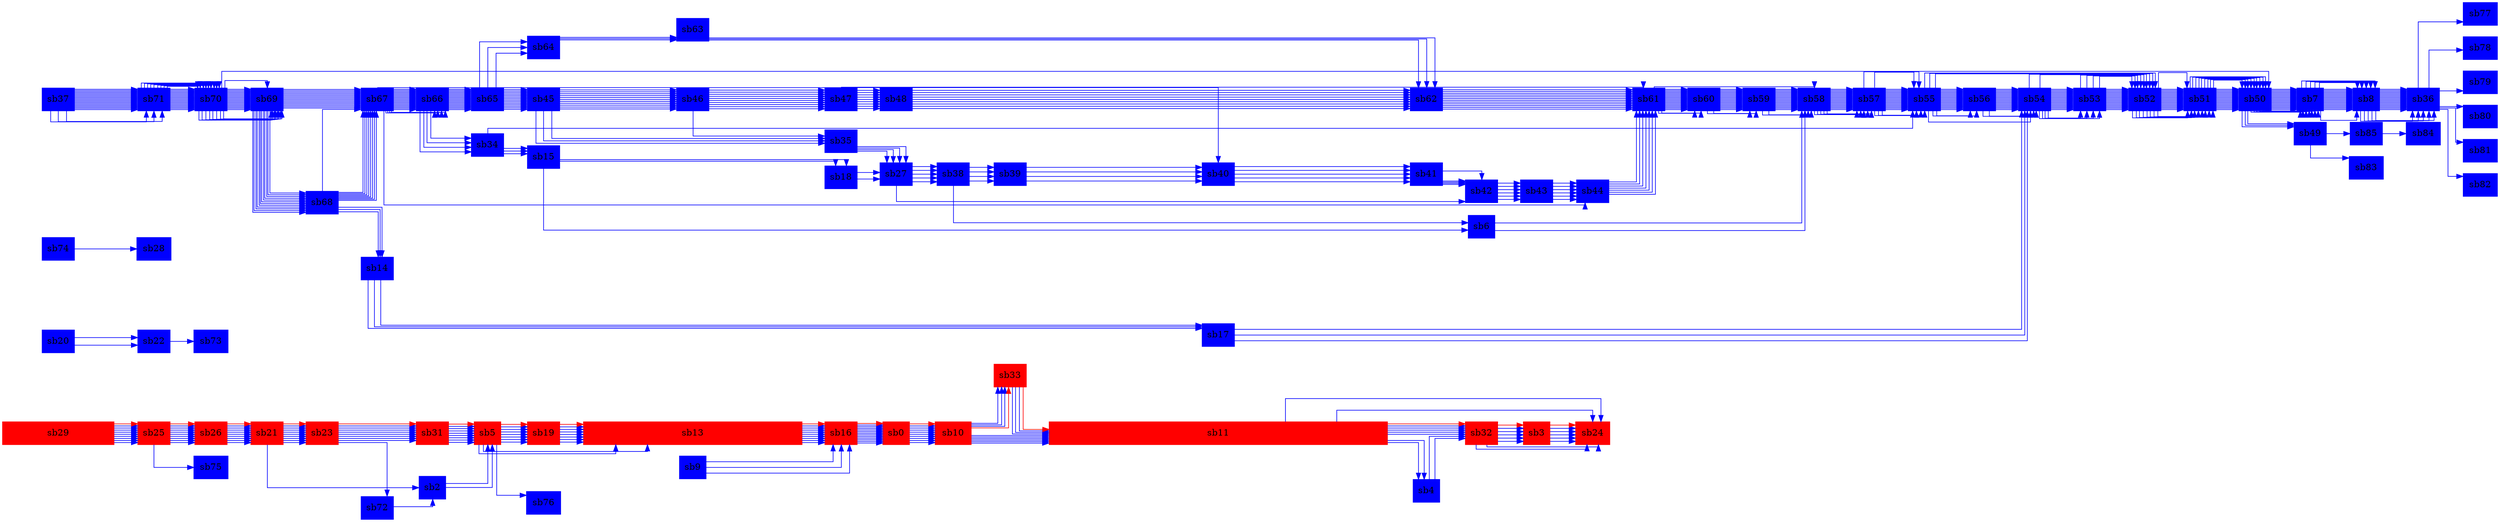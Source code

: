 digraph  {
orientation=lL;
overlap=false;
rankdir=LR;
rotate=landscape;
splines=ortho;
sb29 [color=red, shape=box, style=filled, width="2.446834969358425"];
sb25 [color=red, shape=box, style=filled, width="0.038360178606938196"];
sb26 [color=red, shape=box, style=filled, width="0.3856385921145398"];
sb75 [color=blue, shape=box, style=filled];
sb21 [color=red, shape=box, style=filled, width="0.025919156859554926"];
sb23 [color=red, shape=box, style=filled, width="0.016688721369560896"];
sb2 [color=blue, shape=box, style=filled, width="0.02337744273912179"];
sb31 [color=red, shape=box, style=filled, width="0.03207278051955095"];
sb72 [color=blue, shape=box, style=filled, width="0.018695337780429165"];
sb5 [color=red, shape=box, style=filled, width="0.015217202668257499"];
sb19 [color=red, shape=box, style=filled, width="0.01"];
sb13 [color=red, shape=box, style=filled, width="4.792034455953866"];
sb76 [color=blue, shape=box, style=filled];
sb16 [color=red, shape=box, style=filled, width="0.021103277473471085"];
sb0 [color=red, shape=box, style=filled, width="0.1012341594808106"];
sb10 [color=red, shape=box, style=filled, width="0.7928479490934072"];
sb33 [color=red, shape=box, style=filled, width="0.01"];
sb11 [color=red, shape=box, style=filled, width="7.409732451145218"];
sb32 [color=red, shape=box, style=filled, width="0.01"];
sb4 [color=blue, shape=box, style=filled, width="0.01"];
sb24 [color=red, shape=box, style=filled];
sb3 [color=red, shape=box, style=filled, width="0.1670511777572898"];
sb9 [color=blue, shape=box, style=filled, width="0.01"];
sb20 [color=blue, shape=box, style=filled, width="0.0331429759386807"];
sb22 [color=blue, shape=box, style=filled, width="0.13601551060252726"];
sb73 [color=blue, shape=box, style=filled];
sb74 [color=blue, shape=box, style=filled, width="0.014682104958692627"];
sb28 [color=blue, shape=box, style=filled];
sb37 [color=blue, shape=box, style=filled, width="0.01"];
sb71 [color=blue, shape=box, style=filled, width="0.01"];
sb70 [color=blue, shape=box, style=filled, width="0.028327096552596853"];
sb69 [color=blue, shape=box, style=filled, width="0.014815879386083846"];
sb50 [color=blue, shape=box, style=filled, width="0.01387945839434532"];
sb67 [color=blue, shape=box, style=filled, width="0.015484751523039934"];
sb68 [color=blue, shape=box, style=filled, width="0.010133774427391218"];
sb66 [color=blue, shape=box, style=filled, width="0.011739067556085832"];
sb40 [color=blue, shape=box, style=filled, width="0.011605293128694615"];
sb44 [color=blue, shape=box, style=filled, width="0.01"];
sb65 [color=blue, shape=box, style=filled, width="0.011471518701303397"];
sb34 [color=blue, shape=box, style=filled, width="0.011203969846520962"];
sb45 [color=blue, shape=box, style=filled, width="0.011605293128694615"];
sb64 [color=blue, shape=box, style=filled, width="0.011605293128694615"];
sb46 [color=blue, shape=box, style=filled, width="0.01"];
sb35 [color=blue, shape=box, style=filled, width="0.01200661641086827"];
sb47 [color=blue, shape=box, style=filled, width="0.012675488547824357"];
sb27 [color=blue, shape=box, style=filled, width="0.010936420991738525"];
sb38 [color=blue, shape=box, style=filled, width="0.010802646564347308"];
sb42 [color=blue, shape=box, style=filled, width="0.011070195419129743"];
sb39 [color=blue, shape=box, style=filled, width="0.010401323282173653"];
sb6 [color=blue, shape=box, style=filled, width="0.011203969846520962"];
sb41 [color=blue, shape=box, style=filled, width="0.01"];
sb43 [color=blue, shape=box, style=filled, width="0.01"];
sb61 [color=blue, shape=box, style=filled, width="0.010936420991738525"];
sb60 [color=blue, shape=box, style=filled, width="0.010267548854782435"];
sb58 [color=blue, shape=box, style=filled, width="0.010267548854782435"];
sb59 [color=blue, shape=box, style=filled, width="0.01"];
sb57 [color=blue, shape=box, style=filled, width="0.01"];
sb55 [color=blue, shape=box, style=filled, width="0.01695627022434333"];
sb56 [color=blue, shape=box, style=filled, width="0.01"];
sb52 [color=blue, shape=box, style=filled, width="0.010267548854782435"];
sb54 [color=blue, shape=box, style=filled, width="0.011203969846520962"];
sb53 [color=blue, shape=box, style=filled, width="0.01"];
sb51 [color=blue, shape=box, style=filled, width="0.01"];
sb7 [color=blue, shape=box, style=filled, width="0.012140390838259487"];
sb49 [color=blue, shape=box, style=filled, width="0.013076811829998012"];
sb8 [color=blue, shape=box, style=filled, width="0.010267548854782435"];
sb36 [color=blue, shape=box, style=filled, width="0.010267548854782435"];
sb77 [color=blue, shape=box, style=filled];
sb78 [color=blue, shape=box, style=filled];
sb79 [color=blue, shape=box, style=filled];
sb80 [color=blue, shape=box, style=filled];
sb81 [color=blue, shape=box, style=filled];
sb82 [color=blue, shape=box, style=filled];
sb14 [color=blue, shape=box, style=filled, width="0.03381184807563679"];
sb17 [color=blue, shape=box, style=filled, width="0.01"];
sb48 [color=blue, shape=box, style=filled, width="0.012943037402606794"];
sb62 [color=blue, shape=box, style=filled, width="0.01"];
sb15 [color=blue, shape=box, style=filled, width="0.012809262975215577"];
sb18 [color=blue, shape=box, style=filled, width="0.010267548854782435"];
sb63 [color=blue, shape=box, style=filled, width="0.01"];
sb83 [color=blue, shape=box, style=filled];
sb85 [color=blue, shape=box, style=filled, width="0.016822495796952112"];
sb84 [color=blue, shape=box, style=filled];
sb29 -> sb25  [color=blue, key=0];
sb29 -> sb25  [color=blue, key=1];
sb29 -> sb25  [color=blue, key=2];
sb29 -> sb25  [color=blue, key=3];
sb29 -> sb25  [color=blue, key=4];
sb29 -> sb25  [color=blue, key=5];
sb29 -> sb25  [color=blue, key=6];
sb29 -> sb25  [color=blue, key=7];
sb29 -> sb25  [color=blue, key=8];
sb29 -> sb25  [color=red, key=9];
sb25 -> sb26  [color=blue, key=0];
sb25 -> sb26  [color=blue, key=1];
sb25 -> sb26  [color=blue, key=2];
sb25 -> sb26  [color=blue, key=3];
sb25 -> sb26  [color=blue, key=4];
sb25 -> sb26  [color=blue, key=5];
sb25 -> sb26  [color=blue, key=6];
sb25 -> sb26  [color=blue, key=7];
sb25 -> sb26  [color=blue, key=8];
sb25 -> sb26  [color=red, key=9];
sb25 -> sb75  [color=blue, key=0];
sb26 -> sb21  [color=blue, key=0];
sb26 -> sb21  [color=blue, key=1];
sb26 -> sb21  [color=blue, key=2];
sb26 -> sb21  [color=blue, key=3];
sb26 -> sb21  [color=blue, key=4];
sb26 -> sb21  [color=blue, key=5];
sb26 -> sb21  [color=blue, key=6];
sb26 -> sb21  [color=blue, key=7];
sb26 -> sb21  [color=blue, key=8];
sb26 -> sb21  [color=red, key=9];
sb21 -> sb23  [color=blue, key=0];
sb21 -> sb23  [color=blue, key=1];
sb21 -> sb23  [color=blue, key=2];
sb21 -> sb23  [color=blue, key=3];
sb21 -> sb23  [color=blue, key=4];
sb21 -> sb23  [color=blue, key=5];
sb21 -> sb23  [color=blue, key=6];
sb21 -> sb23  [color=blue, key=7];
sb21 -> sb23  [color=blue, key=8];
sb21 -> sb23  [color=red, key=9];
sb21 -> sb2  [color=blue, key=0];
sb23 -> sb31  [color=blue, key=0];
sb23 -> sb31  [color=blue, key=1];
sb23 -> sb31  [color=blue, key=2];
sb23 -> sb31  [color=blue, key=3];
sb23 -> sb31  [color=blue, key=4];
sb23 -> sb31  [color=blue, key=5];
sb23 -> sb31  [color=blue, key=6];
sb23 -> sb31  [color=blue, key=7];
sb23 -> sb31  [color=red, key=8];
sb23 -> sb72  [color=blue, key=0];
sb2 -> sb5  [color=blue, key=0];
sb2 -> sb5  [color=blue, key=1];
sb31 -> sb5  [color=blue, key=0];
sb31 -> sb5  [color=blue, key=1];
sb31 -> sb5  [color=blue, key=2];
sb31 -> sb5  [color=blue, key=3];
sb31 -> sb5  [color=blue, key=4];
sb31 -> sb5  [color=blue, key=5];
sb31 -> sb5  [color=blue, key=6];
sb31 -> sb5  [color=blue, key=7];
sb31 -> sb5  [color=red, key=8];
sb72 -> sb2  [color=blue, key=0];
sb5 -> sb19  [color=blue, key=0];
sb5 -> sb19  [color=blue, key=1];
sb5 -> sb19  [color=blue, key=2];
sb5 -> sb19  [color=blue, key=3];
sb5 -> sb19  [color=blue, key=4];
sb5 -> sb19  [color=blue, key=5];
sb5 -> sb19  [color=blue, key=6];
sb5 -> sb19  [color=red, key=7];
sb5 -> sb13  [color=blue, key=0];
sb5 -> sb13  [color=blue, key=1];
sb5 -> sb76  [color=blue, key=0];
sb19 -> sb13  [color=blue, key=0];
sb19 -> sb13  [color=blue, key=1];
sb19 -> sb13  [color=blue, key=2];
sb19 -> sb13  [color=blue, key=3];
sb19 -> sb13  [color=blue, key=4];
sb19 -> sb13  [color=blue, key=5];
sb19 -> sb13  [color=blue, key=6];
sb19 -> sb13  [color=red, key=7];
sb13 -> sb16  [color=blue, key=0];
sb13 -> sb16  [color=blue, key=1];
sb13 -> sb16  [color=blue, key=2];
sb13 -> sb16  [color=blue, key=3];
sb13 -> sb16  [color=blue, key=4];
sb13 -> sb16  [color=blue, key=5];
sb13 -> sb16  [color=blue, key=6];
sb13 -> sb16  [color=blue, key=7];
sb13 -> sb16  [color=blue, key=8];
sb13 -> sb16  [color=red, key=9];
sb16 -> sb0  [color=blue, key=0];
sb16 -> sb0  [color=blue, key=1];
sb16 -> sb0  [color=blue, key=2];
sb16 -> sb0  [color=blue, key=3];
sb16 -> sb0  [color=blue, key=4];
sb16 -> sb0  [color=blue, key=5];
sb16 -> sb0  [color=blue, key=6];
sb16 -> sb0  [color=blue, key=7];
sb16 -> sb0  [color=blue, key=8];
sb16 -> sb0  [color=blue, key=9];
sb16 -> sb0  [color=blue, key=10];
sb16 -> sb0  [color=blue, key=11];
sb16 -> sb0  [color=red, key=12];
sb0 -> sb10  [color=blue, key=0];
sb0 -> sb10  [color=blue, key=1];
sb0 -> sb10  [color=blue, key=2];
sb0 -> sb10  [color=blue, key=3];
sb0 -> sb10  [color=blue, key=4];
sb0 -> sb10  [color=blue, key=5];
sb0 -> sb10  [color=blue, key=6];
sb0 -> sb10  [color=blue, key=7];
sb0 -> sb10  [color=blue, key=8];
sb0 -> sb10  [color=red, key=9];
sb10 -> sb33  [color=blue, key=0];
sb10 -> sb33  [color=blue, key=1];
sb10 -> sb33  [color=blue, key=2];
sb10 -> sb33  [color=red, key=3];
sb10 -> sb11  [color=blue, key=0];
sb10 -> sb11  [color=blue, key=1];
sb10 -> sb11  [color=blue, key=2];
sb10 -> sb11  [color=blue, key=3];
sb10 -> sb11  [color=blue, key=4];
sb10 -> sb11  [color=blue, key=5];
sb33 -> sb11  [color=blue, key=0];
sb33 -> sb11  [color=blue, key=1];
sb33 -> sb11  [color=blue, key=2];
sb33 -> sb11  [color=red, key=3];
sb11 -> sb32  [color=blue, key=0];
sb11 -> sb32  [color=blue, key=1];
sb11 -> sb32  [color=blue, key=2];
sb11 -> sb32  [color=blue, key=3];
sb11 -> sb32  [color=blue, key=4];
sb11 -> sb32  [color=red, key=5];
sb11 -> sb4  [color=blue, key=0];
sb11 -> sb4  [color=blue, key=1];
sb11 -> sb24  [color=blue, key=0];
sb11 -> sb24  [color=blue, key=1];
sb32 -> sb3  [color=blue, key=0];
sb32 -> sb3  [color=blue, key=1];
sb32 -> sb3  [color=blue, key=2];
sb32 -> sb3  [color=blue, key=3];
sb32 -> sb3  [color=blue, key=4];
sb32 -> sb3  [color=red, key=5];
sb32 -> sb24  [color=blue, key=0];
sb32 -> sb24  [color=blue, key=1];
sb4 -> sb32  [color=blue, key=0];
sb4 -> sb32  [color=blue, key=1];
sb3 -> sb24  [color=blue, key=0];
sb3 -> sb24  [color=blue, key=1];
sb3 -> sb24  [color=blue, key=2];
sb3 -> sb24  [color=blue, key=3];
sb3 -> sb24  [color=blue, key=4];
sb3 -> sb24  [color=red, key=5];
sb9 -> sb16  [color=blue, key=0];
sb9 -> sb16  [color=blue, key=1];
sb9 -> sb16  [color=blue, key=2];
sb20 -> sb22  [color=blue, key=0];
sb20 -> sb22  [color=blue, key=1];
sb22 -> sb73  [color=blue, key=0];
sb74 -> sb28  [color=blue, key=0];
sb37 -> sb71  [color=blue, key=0];
sb37 -> sb71  [color=blue, key=1];
sb37 -> sb71  [color=blue, key=2];
sb37 -> sb71  [color=blue, key=3];
sb37 -> sb71  [color=blue, key=4];
sb37 -> sb71  [color=blue, key=5];
sb37 -> sb71  [color=blue, key=6];
sb37 -> sb71  [color=blue, key=7];
sb37 -> sb71  [color=blue, key=8];
sb37 -> sb71  [color=blue, key=9];
sb37 -> sb71  [color=blue, key=10];
sb37 -> sb71  [color=blue, key=11];
sb37 -> sb71  [color=blue, key=12];
sb37 -> sb71  [color=blue, key=13];
sb37 -> sb71  [color=blue, key=14];
sb37 -> sb71  [color=blue, key=15];
sb37 -> sb71  [color=blue, key=16];
sb37 -> sb71  [color=blue, key=17];
sb37 -> sb71  [color=blue, key=18];
sb37 -> sb71  [color=blue, key=19];
sb71 -> sb70  [color=blue, key=0];
sb71 -> sb70  [color=blue, key=1];
sb71 -> sb70  [color=blue, key=2];
sb71 -> sb70  [color=blue, key=3];
sb71 -> sb70  [color=blue, key=4];
sb71 -> sb70  [color=blue, key=5];
sb71 -> sb70  [color=blue, key=6];
sb71 -> sb70  [color=blue, key=7];
sb71 -> sb70  [color=blue, key=8];
sb71 -> sb70  [color=blue, key=9];
sb71 -> sb70  [color=blue, key=10];
sb71 -> sb70  [color=blue, key=11];
sb71 -> sb70  [color=blue, key=12];
sb71 -> sb70  [color=blue, key=13];
sb71 -> sb70  [color=blue, key=14];
sb71 -> sb70  [color=blue, key=15];
sb71 -> sb70  [color=blue, key=16];
sb71 -> sb70  [color=blue, key=17];
sb71 -> sb70  [color=blue, key=18];
sb71 -> sb70  [color=blue, key=19];
sb71 -> sb70  [color=blue, key=20];
sb71 -> sb70  [color=blue, key=21];
sb71 -> sb70  [color=blue, key=22];
sb71 -> sb70  [color=blue, key=23];
sb71 -> sb70  [color=blue, key=24];
sb71 -> sb70  [color=blue, key=25];
sb70 -> sb69  [color=blue, key=0];
sb70 -> sb69  [color=blue, key=1];
sb70 -> sb69  [color=blue, key=2];
sb70 -> sb69  [color=blue, key=3];
sb70 -> sb69  [color=blue, key=4];
sb70 -> sb69  [color=blue, key=5];
sb70 -> sb69  [color=blue, key=6];
sb70 -> sb69  [color=blue, key=7];
sb70 -> sb69  [color=blue, key=8];
sb70 -> sb69  [color=blue, key=9];
sb70 -> sb69  [color=blue, key=10];
sb70 -> sb69  [color=blue, key=11];
sb70 -> sb69  [color=blue, key=12];
sb70 -> sb69  [color=blue, key=13];
sb70 -> sb69  [color=blue, key=14];
sb70 -> sb69  [color=blue, key=15];
sb70 -> sb69  [color=blue, key=16];
sb70 -> sb69  [color=blue, key=17];
sb70 -> sb69  [color=blue, key=18];
sb70 -> sb69  [color=blue, key=19];
sb70 -> sb69  [color=blue, key=20];
sb70 -> sb69  [color=blue, key=21];
sb70 -> sb69  [color=blue, key=22];
sb70 -> sb69  [color=blue, key=23];
sb70 -> sb69  [color=blue, key=24];
sb70 -> sb69  [color=blue, key=25];
sb70 -> sb50  [color=blue, key=0];
sb69 -> sb67  [color=blue, key=0];
sb69 -> sb67  [color=blue, key=1];
sb69 -> sb67  [color=blue, key=2];
sb69 -> sb67  [color=blue, key=3];
sb69 -> sb67  [color=blue, key=4];
sb69 -> sb67  [color=blue, key=5];
sb69 -> sb67  [color=blue, key=6];
sb69 -> sb67  [color=blue, key=7];
sb69 -> sb67  [color=blue, key=8];
sb69 -> sb67  [color=blue, key=9];
sb69 -> sb67  [color=blue, key=10];
sb69 -> sb67  [color=blue, key=11];
sb69 -> sb67  [color=blue, key=12];
sb69 -> sb67  [color=blue, key=13];
sb69 -> sb68  [color=blue, key=0];
sb69 -> sb68  [color=blue, key=1];
sb69 -> sb68  [color=blue, key=2];
sb69 -> sb68  [color=blue, key=3];
sb69 -> sb68  [color=blue, key=4];
sb69 -> sb68  [color=blue, key=5];
sb69 -> sb68  [color=blue, key=6];
sb69 -> sb68  [color=blue, key=7];
sb69 -> sb68  [color=blue, key=8];
sb69 -> sb68  [color=blue, key=9];
sb69 -> sb68  [color=blue, key=10];
sb69 -> sb68  [color=blue, key=11];
sb50 -> sb7  [color=blue, key=0];
sb50 -> sb7  [color=blue, key=1];
sb50 -> sb7  [color=blue, key=2];
sb50 -> sb7  [color=blue, key=3];
sb50 -> sb7  [color=blue, key=4];
sb50 -> sb7  [color=blue, key=5];
sb50 -> sb7  [color=blue, key=6];
sb50 -> sb7  [color=blue, key=7];
sb50 -> sb7  [color=blue, key=8];
sb50 -> sb7  [color=blue, key=9];
sb50 -> sb7  [color=blue, key=10];
sb50 -> sb7  [color=blue, key=11];
sb50 -> sb7  [color=blue, key=12];
sb50 -> sb7  [color=blue, key=13];
sb50 -> sb7  [color=blue, key=14];
sb50 -> sb7  [color=blue, key=15];
sb50 -> sb7  [color=blue, key=16];
sb50 -> sb7  [color=blue, key=17];
sb50 -> sb7  [color=blue, key=18];
sb50 -> sb7  [color=blue, key=19];
sb50 -> sb7  [color=blue, key=20];
sb50 -> sb7  [color=blue, key=21];
sb50 -> sb7  [color=blue, key=22];
sb50 -> sb7  [color=blue, key=23];
sb50 -> sb49  [color=blue, key=0];
sb50 -> sb49  [color=blue, key=1];
sb50 -> sb49  [color=blue, key=2];
sb67 -> sb66  [color=blue, key=0];
sb67 -> sb66  [color=blue, key=1];
sb67 -> sb66  [color=blue, key=2];
sb67 -> sb66  [color=blue, key=3];
sb67 -> sb66  [color=blue, key=4];
sb67 -> sb66  [color=blue, key=5];
sb67 -> sb66  [color=blue, key=6];
sb67 -> sb66  [color=blue, key=7];
sb67 -> sb66  [color=blue, key=8];
sb67 -> sb66  [color=blue, key=9];
sb67 -> sb66  [color=blue, key=10];
sb67 -> sb66  [color=blue, key=11];
sb67 -> sb66  [color=blue, key=12];
sb67 -> sb66  [color=blue, key=13];
sb67 -> sb66  [color=blue, key=14];
sb67 -> sb66  [color=blue, key=15];
sb67 -> sb66  [color=blue, key=16];
sb67 -> sb66  [color=blue, key=17];
sb67 -> sb66  [color=blue, key=18];
sb67 -> sb66  [color=blue, key=19];
sb67 -> sb66  [color=blue, key=20];
sb67 -> sb40  [color=blue, key=0];
sb67 -> sb44  [color=blue, key=0];
sb68 -> sb14  [color=blue, key=0];
sb68 -> sb14  [color=blue, key=1];
sb68 -> sb14  [color=blue, key=2];
sb68 -> sb67  [color=blue, key=0];
sb68 -> sb67  [color=blue, key=1];
sb68 -> sb67  [color=blue, key=2];
sb68 -> sb67  [color=blue, key=3];
sb68 -> sb67  [color=blue, key=4];
sb68 -> sb67  [color=blue, key=5];
sb68 -> sb67  [color=blue, key=6];
sb68 -> sb67  [color=blue, key=7];
sb68 -> sb67  [color=blue, key=8];
sb66 -> sb65  [color=blue, key=0];
sb66 -> sb65  [color=blue, key=1];
sb66 -> sb65  [color=blue, key=2];
sb66 -> sb65  [color=blue, key=3];
sb66 -> sb65  [color=blue, key=4];
sb66 -> sb65  [color=blue, key=5];
sb66 -> sb65  [color=blue, key=6];
sb66 -> sb65  [color=blue, key=7];
sb66 -> sb65  [color=blue, key=8];
sb66 -> sb65  [color=blue, key=9];
sb66 -> sb65  [color=blue, key=10];
sb66 -> sb65  [color=blue, key=11];
sb66 -> sb65  [color=blue, key=12];
sb66 -> sb65  [color=blue, key=13];
sb66 -> sb65  [color=blue, key=14];
sb66 -> sb65  [color=blue, key=15];
sb66 -> sb65  [color=blue, key=16];
sb66 -> sb34  [color=blue, key=0];
sb66 -> sb34  [color=blue, key=1];
sb66 -> sb34  [color=blue, key=2];
sb66 -> sb34  [color=blue, key=3];
sb40 -> sb41  [color=blue, key=0];
sb40 -> sb41  [color=blue, key=1];
sb40 -> sb41  [color=blue, key=2];
sb40 -> sb41  [color=blue, key=3];
sb40 -> sb41  [color=blue, key=4];
sb44 -> sb61  [color=blue, key=0];
sb44 -> sb61  [color=blue, key=1];
sb44 -> sb61  [color=blue, key=2];
sb44 -> sb61  [color=blue, key=3];
sb44 -> sb61  [color=blue, key=4];
sb44 -> sb61  [color=blue, key=5];
sb44 -> sb61  [color=blue, key=6];
sb65 -> sb45  [color=blue, key=0];
sb65 -> sb45  [color=blue, key=1];
sb65 -> sb45  [color=blue, key=2];
sb65 -> sb45  [color=blue, key=3];
sb65 -> sb45  [color=blue, key=4];
sb65 -> sb45  [color=blue, key=5];
sb65 -> sb45  [color=blue, key=6];
sb65 -> sb45  [color=blue, key=7];
sb65 -> sb45  [color=blue, key=8];
sb65 -> sb45  [color=blue, key=9];
sb65 -> sb45  [color=blue, key=10];
sb65 -> sb45  [color=blue, key=11];
sb65 -> sb45  [color=blue, key=12];
sb65 -> sb45  [color=blue, key=13];
sb65 -> sb64  [color=blue, key=0];
sb65 -> sb64  [color=blue, key=1];
sb65 -> sb64  [color=blue, key=2];
sb34 -> sb15  [color=blue, key=0];
sb34 -> sb15  [color=blue, key=1];
sb34 -> sb15  [color=blue, key=2];
sb34 -> sb55  [color=blue, key=0];
sb45 -> sb46  [color=blue, key=0];
sb45 -> sb46  [color=blue, key=1];
sb45 -> sb46  [color=blue, key=2];
sb45 -> sb46  [color=blue, key=3];
sb45 -> sb46  [color=blue, key=4];
sb45 -> sb46  [color=blue, key=5];
sb45 -> sb46  [color=blue, key=6];
sb45 -> sb46  [color=blue, key=7];
sb45 -> sb46  [color=blue, key=8];
sb45 -> sb46  [color=blue, key=9];
sb45 -> sb46  [color=blue, key=10];
sb45 -> sb35  [color=blue, key=0];
sb45 -> sb35  [color=blue, key=1];
sb45 -> sb35  [color=blue, key=2];
sb64 -> sb63  [color=blue, key=0];
sb64 -> sb63  [color=blue, key=1];
sb64 -> sb63  [color=blue, key=2];
sb46 -> sb35  [color=blue, key=0];
sb46 -> sb47  [color=blue, key=0];
sb46 -> sb47  [color=blue, key=1];
sb46 -> sb47  [color=blue, key=2];
sb46 -> sb47  [color=blue, key=3];
sb46 -> sb47  [color=blue, key=4];
sb46 -> sb47  [color=blue, key=5];
sb46 -> sb47  [color=blue, key=6];
sb46 -> sb47  [color=blue, key=7];
sb46 -> sb47  [color=blue, key=8];
sb46 -> sb47  [color=blue, key=9];
sb35 -> sb27  [color=blue, key=0];
sb35 -> sb27  [color=blue, key=1];
sb35 -> sb27  [color=blue, key=2];
sb35 -> sb27  [color=blue, key=3];
sb47 -> sb48  [color=blue, key=0];
sb47 -> sb48  [color=blue, key=1];
sb47 -> sb48  [color=blue, key=2];
sb47 -> sb48  [color=blue, key=3];
sb47 -> sb48  [color=blue, key=4];
sb47 -> sb48  [color=blue, key=5];
sb47 -> sb48  [color=blue, key=6];
sb47 -> sb48  [color=blue, key=7];
sb47 -> sb48  [color=blue, key=8];
sb47 -> sb61  [color=blue, key=0];
sb27 -> sb38  [color=blue, key=0];
sb27 -> sb38  [color=blue, key=1];
sb27 -> sb38  [color=blue, key=2];
sb27 -> sb38  [color=blue, key=3];
sb27 -> sb38  [color=blue, key=4];
sb27 -> sb42  [color=blue, key=0];
sb38 -> sb39  [color=blue, key=0];
sb38 -> sb39  [color=blue, key=1];
sb38 -> sb39  [color=blue, key=2];
sb38 -> sb39  [color=blue, key=3];
sb38 -> sb6  [color=blue, key=0];
sb42 -> sb43  [color=blue, key=0];
sb42 -> sb43  [color=blue, key=1];
sb42 -> sb43  [color=blue, key=2];
sb42 -> sb43  [color=blue, key=3];
sb42 -> sb43  [color=blue, key=4];
sb42 -> sb43  [color=blue, key=5];
sb39 -> sb40  [color=blue, key=0];
sb39 -> sb40  [color=blue, key=1];
sb39 -> sb40  [color=blue, key=2];
sb39 -> sb40  [color=blue, key=3];
sb6 -> sb58  [color=blue, key=0];
sb6 -> sb58  [color=blue, key=1];
sb41 -> sb42  [color=blue, key=0];
sb41 -> sb42  [color=blue, key=1];
sb41 -> sb42  [color=blue, key=2];
sb41 -> sb42  [color=blue, key=3];
sb41 -> sb42  [color=blue, key=4];
sb43 -> sb44  [color=blue, key=0];
sb43 -> sb44  [color=blue, key=1];
sb43 -> sb44  [color=blue, key=2];
sb43 -> sb44  [color=blue, key=3];
sb43 -> sb44  [color=blue, key=4];
sb43 -> sb44  [color=blue, key=5];
sb61 -> sb60  [color=blue, key=0];
sb61 -> sb60  [color=blue, key=1];
sb61 -> sb60  [color=blue, key=2];
sb61 -> sb60  [color=blue, key=3];
sb61 -> sb60  [color=blue, key=4];
sb61 -> sb60  [color=blue, key=5];
sb61 -> sb60  [color=blue, key=6];
sb61 -> sb60  [color=blue, key=7];
sb61 -> sb60  [color=blue, key=8];
sb61 -> sb60  [color=blue, key=9];
sb61 -> sb60  [color=blue, key=10];
sb61 -> sb60  [color=blue, key=11];
sb61 -> sb60  [color=blue, key=12];
sb61 -> sb60  [color=blue, key=13];
sb61 -> sb60  [color=blue, key=14];
sb61 -> sb60  [color=blue, key=15];
sb61 -> sb60  [color=blue, key=16];
sb61 -> sb60  [color=blue, key=17];
sb61 -> sb60  [color=blue, key=18];
sb61 -> sb58  [color=blue, key=0];
sb60 -> sb59  [color=blue, key=0];
sb60 -> sb59  [color=blue, key=1];
sb60 -> sb59  [color=blue, key=2];
sb60 -> sb59  [color=blue, key=3];
sb60 -> sb59  [color=blue, key=4];
sb60 -> sb59  [color=blue, key=5];
sb60 -> sb59  [color=blue, key=6];
sb60 -> sb59  [color=blue, key=7];
sb60 -> sb59  [color=blue, key=8];
sb60 -> sb59  [color=blue, key=9];
sb60 -> sb59  [color=blue, key=10];
sb60 -> sb59  [color=blue, key=11];
sb60 -> sb59  [color=blue, key=12];
sb60 -> sb59  [color=blue, key=13];
sb60 -> sb59  [color=blue, key=14];
sb60 -> sb59  [color=blue, key=15];
sb60 -> sb59  [color=blue, key=16];
sb60 -> sb59  [color=blue, key=17];
sb60 -> sb59  [color=blue, key=18];
sb58 -> sb57  [color=blue, key=0];
sb58 -> sb57  [color=blue, key=1];
sb58 -> sb57  [color=blue, key=2];
sb58 -> sb57  [color=blue, key=3];
sb58 -> sb57  [color=blue, key=4];
sb58 -> sb57  [color=blue, key=5];
sb58 -> sb57  [color=blue, key=6];
sb58 -> sb57  [color=blue, key=7];
sb58 -> sb57  [color=blue, key=8];
sb58 -> sb57  [color=blue, key=9];
sb58 -> sb57  [color=blue, key=10];
sb58 -> sb57  [color=blue, key=11];
sb58 -> sb57  [color=blue, key=12];
sb58 -> sb57  [color=blue, key=13];
sb58 -> sb57  [color=blue, key=14];
sb58 -> sb57  [color=blue, key=15];
sb58 -> sb57  [color=blue, key=16];
sb58 -> sb57  [color=blue, key=17];
sb58 -> sb57  [color=blue, key=18];
sb58 -> sb57  [color=blue, key=19];
sb58 -> sb57  [color=blue, key=20];
sb58 -> sb57  [color=blue, key=21];
sb59 -> sb58  [color=blue, key=0];
sb59 -> sb58  [color=blue, key=1];
sb59 -> sb58  [color=blue, key=2];
sb59 -> sb58  [color=blue, key=3];
sb59 -> sb58  [color=blue, key=4];
sb59 -> sb58  [color=blue, key=5];
sb59 -> sb58  [color=blue, key=6];
sb59 -> sb58  [color=blue, key=7];
sb59 -> sb58  [color=blue, key=8];
sb59 -> sb58  [color=blue, key=9];
sb59 -> sb58  [color=blue, key=10];
sb59 -> sb58  [color=blue, key=11];
sb59 -> sb58  [color=blue, key=12];
sb59 -> sb58  [color=blue, key=13];
sb59 -> sb58  [color=blue, key=14];
sb59 -> sb58  [color=blue, key=15];
sb59 -> sb58  [color=blue, key=16];
sb59 -> sb58  [color=blue, key=17];
sb59 -> sb58  [color=blue, key=18];
sb57 -> sb55  [color=blue, key=0];
sb57 -> sb55  [color=blue, key=1];
sb57 -> sb55  [color=blue, key=2];
sb57 -> sb55  [color=blue, key=3];
sb57 -> sb55  [color=blue, key=4];
sb57 -> sb55  [color=blue, key=5];
sb57 -> sb55  [color=blue, key=6];
sb57 -> sb55  [color=blue, key=7];
sb57 -> sb55  [color=blue, key=8];
sb57 -> sb55  [color=blue, key=9];
sb57 -> sb55  [color=blue, key=10];
sb57 -> sb55  [color=blue, key=11];
sb57 -> sb55  [color=blue, key=12];
sb57 -> sb55  [color=blue, key=13];
sb57 -> sb55  [color=blue, key=14];
sb57 -> sb55  [color=blue, key=15];
sb57 -> sb55  [color=blue, key=16];
sb57 -> sb55  [color=blue, key=17];
sb57 -> sb55  [color=blue, key=18];
sb57 -> sb55  [color=blue, key=19];
sb57 -> sb55  [color=blue, key=20];
sb57 -> sb55  [color=blue, key=21];
sb55 -> sb56  [color=blue, key=0];
sb55 -> sb56  [color=blue, key=1];
sb55 -> sb56  [color=blue, key=2];
sb55 -> sb56  [color=blue, key=3];
sb55 -> sb56  [color=blue, key=4];
sb55 -> sb56  [color=blue, key=5];
sb55 -> sb56  [color=blue, key=6];
sb55 -> sb56  [color=blue, key=7];
sb55 -> sb56  [color=blue, key=8];
sb55 -> sb56  [color=blue, key=9];
sb55 -> sb56  [color=blue, key=10];
sb55 -> sb56  [color=blue, key=11];
sb55 -> sb56  [color=blue, key=12];
sb55 -> sb56  [color=blue, key=13];
sb55 -> sb56  [color=blue, key=14];
sb55 -> sb56  [color=blue, key=15];
sb55 -> sb56  [color=blue, key=16];
sb55 -> sb56  [color=blue, key=17];
sb55 -> sb56  [color=blue, key=18];
sb55 -> sb52  [color=blue, key=0];
sb55 -> sb52  [color=blue, key=1];
sb55 -> sb52  [color=blue, key=2];
sb55 -> sb54  [color=blue, key=0];
sb56 -> sb54  [color=blue, key=0];
sb56 -> sb54  [color=blue, key=1];
sb56 -> sb54  [color=blue, key=2];
sb56 -> sb54  [color=blue, key=3];
sb56 -> sb54  [color=blue, key=4];
sb56 -> sb54  [color=blue, key=5];
sb56 -> sb54  [color=blue, key=6];
sb56 -> sb54  [color=blue, key=7];
sb56 -> sb54  [color=blue, key=8];
sb56 -> sb54  [color=blue, key=9];
sb56 -> sb54  [color=blue, key=10];
sb56 -> sb54  [color=blue, key=11];
sb56 -> sb54  [color=blue, key=12];
sb56 -> sb54  [color=blue, key=13];
sb56 -> sb54  [color=blue, key=14];
sb56 -> sb54  [color=blue, key=15];
sb56 -> sb54  [color=blue, key=16];
sb56 -> sb54  [color=blue, key=17];
sb56 -> sb54  [color=blue, key=18];
sb52 -> sb51  [color=blue, key=0];
sb52 -> sb51  [color=blue, key=1];
sb52 -> sb51  [color=blue, key=2];
sb52 -> sb51  [color=blue, key=3];
sb52 -> sb51  [color=blue, key=4];
sb52 -> sb51  [color=blue, key=5];
sb52 -> sb51  [color=blue, key=6];
sb52 -> sb51  [color=blue, key=7];
sb52 -> sb51  [color=blue, key=8];
sb52 -> sb51  [color=blue, key=9];
sb52 -> sb51  [color=blue, key=10];
sb52 -> sb51  [color=blue, key=11];
sb52 -> sb51  [color=blue, key=12];
sb52 -> sb51  [color=blue, key=13];
sb52 -> sb51  [color=blue, key=14];
sb52 -> sb51  [color=blue, key=15];
sb52 -> sb51  [color=blue, key=16];
sb52 -> sb51  [color=blue, key=17];
sb52 -> sb51  [color=blue, key=18];
sb52 -> sb51  [color=blue, key=19];
sb52 -> sb51  [color=blue, key=20];
sb52 -> sb51  [color=blue, key=21];
sb52 -> sb51  [color=blue, key=22];
sb52 -> sb51  [color=blue, key=23];
sb52 -> sb51  [color=blue, key=24];
sb52 -> sb51  [color=blue, key=25];
sb54 -> sb53  [color=blue, key=0];
sb54 -> sb53  [color=blue, key=1];
sb54 -> sb53  [color=blue, key=2];
sb54 -> sb53  [color=blue, key=3];
sb54 -> sb53  [color=blue, key=4];
sb54 -> sb53  [color=blue, key=5];
sb54 -> sb53  [color=blue, key=6];
sb54 -> sb53  [color=blue, key=7];
sb54 -> sb53  [color=blue, key=8];
sb54 -> sb53  [color=blue, key=9];
sb54 -> sb53  [color=blue, key=10];
sb54 -> sb53  [color=blue, key=11];
sb54 -> sb53  [color=blue, key=12];
sb54 -> sb53  [color=blue, key=13];
sb54 -> sb53  [color=blue, key=14];
sb54 -> sb53  [color=blue, key=15];
sb54 -> sb53  [color=blue, key=16];
sb54 -> sb53  [color=blue, key=17];
sb54 -> sb53  [color=blue, key=18];
sb54 -> sb53  [color=blue, key=19];
sb54 -> sb53  [color=blue, key=20];
sb54 -> sb52  [color=blue, key=0];
sb54 -> sb52  [color=blue, key=1];
sb53 -> sb52  [color=blue, key=0];
sb53 -> sb52  [color=blue, key=1];
sb53 -> sb52  [color=blue, key=2];
sb53 -> sb52  [color=blue, key=3];
sb53 -> sb52  [color=blue, key=4];
sb53 -> sb52  [color=blue, key=5];
sb53 -> sb52  [color=blue, key=6];
sb53 -> sb52  [color=blue, key=7];
sb53 -> sb52  [color=blue, key=8];
sb53 -> sb52  [color=blue, key=9];
sb53 -> sb52  [color=blue, key=10];
sb53 -> sb52  [color=blue, key=11];
sb53 -> sb52  [color=blue, key=12];
sb53 -> sb52  [color=blue, key=13];
sb53 -> sb52  [color=blue, key=14];
sb53 -> sb52  [color=blue, key=15];
sb53 -> sb52  [color=blue, key=16];
sb53 -> sb52  [color=blue, key=17];
sb53 -> sb52  [color=blue, key=18];
sb53 -> sb52  [color=blue, key=19];
sb53 -> sb52  [color=blue, key=20];
sb51 -> sb50  [color=blue, key=0];
sb51 -> sb50  [color=blue, key=1];
sb51 -> sb50  [color=blue, key=2];
sb51 -> sb50  [color=blue, key=3];
sb51 -> sb50  [color=blue, key=4];
sb51 -> sb50  [color=blue, key=5];
sb51 -> sb50  [color=blue, key=6];
sb51 -> sb50  [color=blue, key=7];
sb51 -> sb50  [color=blue, key=8];
sb51 -> sb50  [color=blue, key=9];
sb51 -> sb50  [color=blue, key=10];
sb51 -> sb50  [color=blue, key=11];
sb51 -> sb50  [color=blue, key=12];
sb51 -> sb50  [color=blue, key=13];
sb51 -> sb50  [color=blue, key=14];
sb51 -> sb50  [color=blue, key=15];
sb51 -> sb50  [color=blue, key=16];
sb51 -> sb50  [color=blue, key=17];
sb51 -> sb50  [color=blue, key=18];
sb51 -> sb50  [color=blue, key=19];
sb51 -> sb50  [color=blue, key=20];
sb51 -> sb50  [color=blue, key=21];
sb51 -> sb50  [color=blue, key=22];
sb51 -> sb50  [color=blue, key=23];
sb51 -> sb50  [color=blue, key=24];
sb51 -> sb50  [color=blue, key=25];
sb7 -> sb8  [color=blue, key=0];
sb7 -> sb8  [color=blue, key=1];
sb7 -> sb8  [color=blue, key=2];
sb7 -> sb8  [color=blue, key=3];
sb7 -> sb8  [color=blue, key=4];
sb7 -> sb8  [color=blue, key=5];
sb7 -> sb8  [color=blue, key=6];
sb7 -> sb8  [color=blue, key=7];
sb7 -> sb8  [color=blue, key=8];
sb7 -> sb8  [color=blue, key=9];
sb7 -> sb8  [color=blue, key=10];
sb7 -> sb8  [color=blue, key=11];
sb7 -> sb8  [color=blue, key=12];
sb7 -> sb8  [color=blue, key=13];
sb7 -> sb8  [color=blue, key=14];
sb7 -> sb8  [color=blue, key=15];
sb7 -> sb8  [color=blue, key=16];
sb7 -> sb8  [color=blue, key=17];
sb7 -> sb8  [color=blue, key=18];
sb7 -> sb8  [color=blue, key=19];
sb7 -> sb8  [color=blue, key=20];
sb7 -> sb8  [color=blue, key=21];
sb7 -> sb8  [color=blue, key=22];
sb49 -> sb83  [color=blue, key=0];
sb49 -> sb85  [color=blue, key=0];
sb8 -> sb36  [color=blue, key=0];
sb8 -> sb36  [color=blue, key=1];
sb8 -> sb36  [color=blue, key=2];
sb8 -> sb36  [color=blue, key=3];
sb8 -> sb36  [color=blue, key=4];
sb8 -> sb36  [color=blue, key=5];
sb8 -> sb36  [color=blue, key=6];
sb8 -> sb36  [color=blue, key=7];
sb8 -> sb36  [color=blue, key=8];
sb8 -> sb36  [color=blue, key=9];
sb8 -> sb36  [color=blue, key=10];
sb8 -> sb36  [color=blue, key=11];
sb8 -> sb36  [color=blue, key=12];
sb8 -> sb36  [color=blue, key=13];
sb8 -> sb36  [color=blue, key=14];
sb8 -> sb36  [color=blue, key=15];
sb8 -> sb36  [color=blue, key=16];
sb8 -> sb36  [color=blue, key=17];
sb8 -> sb36  [color=blue, key=18];
sb8 -> sb36  [color=blue, key=19];
sb8 -> sb36  [color=blue, key=20];
sb8 -> sb36  [color=blue, key=21];
sb36 -> sb77  [color=blue, key=0];
sb36 -> sb78  [color=blue, key=0];
sb36 -> sb79  [color=blue, key=0];
sb36 -> sb80  [color=blue, key=0];
sb36 -> sb81  [color=blue, key=0];
sb36 -> sb82  [color=blue, key=0];
sb14 -> sb17  [color=blue, key=0];
sb14 -> sb17  [color=blue, key=1];
sb14 -> sb17  [color=blue, key=2];
sb17 -> sb54  [color=blue, key=0];
sb17 -> sb54  [color=blue, key=1];
sb17 -> sb54  [color=blue, key=2];
sb48 -> sb62  [color=blue, key=0];
sb48 -> sb62  [color=blue, key=1];
sb48 -> sb62  [color=blue, key=2];
sb48 -> sb62  [color=blue, key=3];
sb48 -> sb62  [color=blue, key=4];
sb48 -> sb62  [color=blue, key=5];
sb48 -> sb62  [color=blue, key=6];
sb48 -> sb62  [color=blue, key=7];
sb48 -> sb62  [color=blue, key=8];
sb62 -> sb61  [color=blue, key=0];
sb62 -> sb61  [color=blue, key=1];
sb62 -> sb61  [color=blue, key=2];
sb62 -> sb61  [color=blue, key=3];
sb62 -> sb61  [color=blue, key=4];
sb62 -> sb61  [color=blue, key=5];
sb62 -> sb61  [color=blue, key=6];
sb62 -> sb61  [color=blue, key=7];
sb62 -> sb61  [color=blue, key=8];
sb62 -> sb61  [color=blue, key=9];
sb62 -> sb61  [color=blue, key=10];
sb62 -> sb61  [color=blue, key=11];
sb15 -> sb18  [color=blue, key=0];
sb15 -> sb18  [color=blue, key=1];
sb15 -> sb6  [color=blue, key=0];
sb18 -> sb27  [color=blue, key=0];
sb18 -> sb27  [color=blue, key=1];
sb63 -> sb62  [color=blue, key=0];
sb63 -> sb62  [color=blue, key=1];
sb63 -> sb62  [color=blue, key=2];
sb85 -> sb84  [color=blue, key=0];
}
